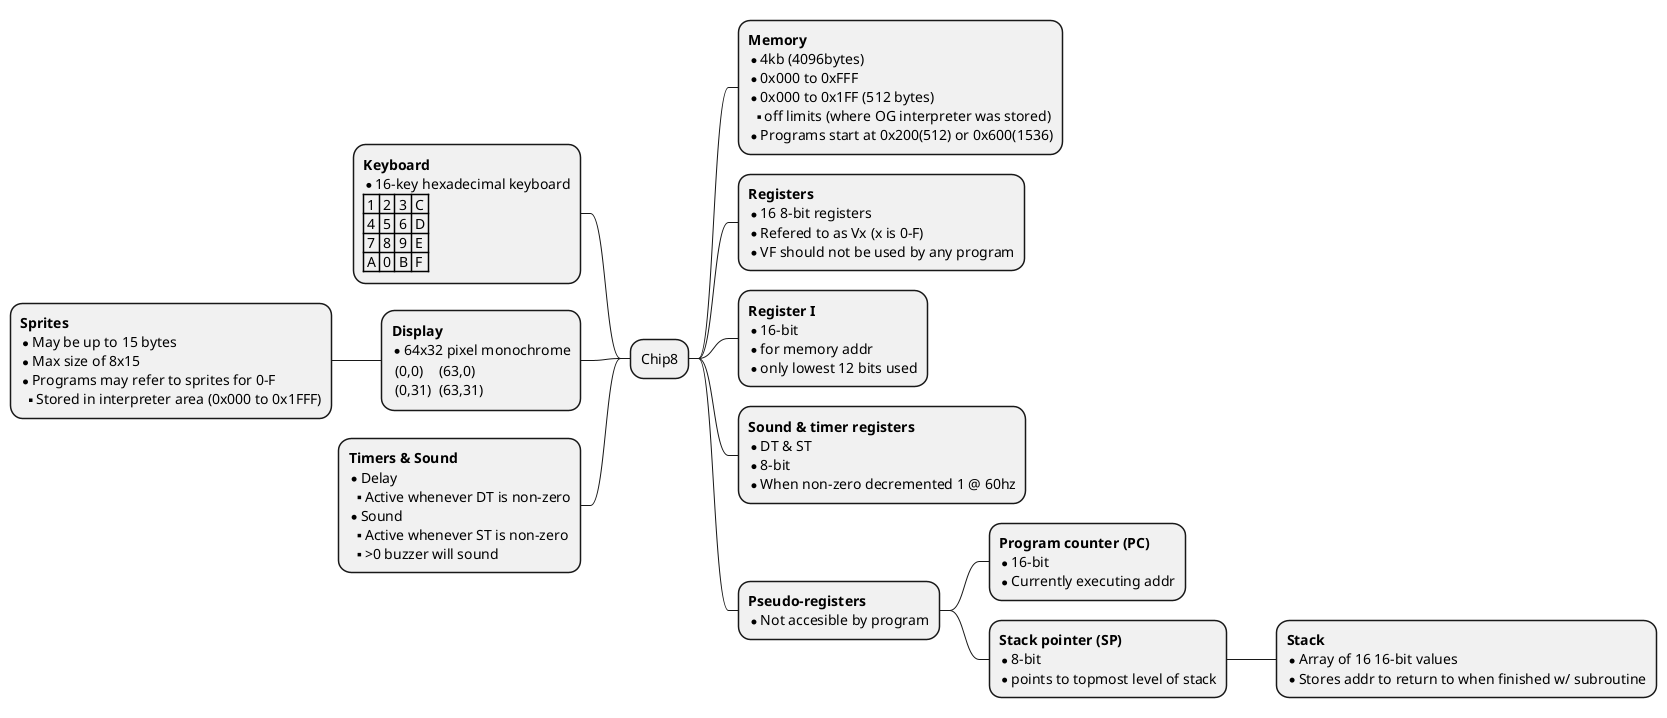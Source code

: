 @startmindmap map
* Chip8
**:**Memory**
* 4kb (4096bytes)
* 0x000 to 0xFFF
* 0x000 to 0x1FF (512 bytes)
** off limits (where OG interpreter was stored)
* Programs start at 0x200(512) or 0x600(1536);

**:**Registers**
* 16 8-bit registers
* Refered to as Vx (x is 0-F)
* VF should not be used by any program;

**:**Register I** 
* 16-bit
* for memory addr
* only lowest 12 bits used;

**:**Sound & timer registers**
* DT & ST
* 8-bit
* When non-zero decremented 1 @ 60hz;

**:**Pseudo-registers**
* Not accesible by program;

***:**Program counter (PC)**
* 16-bit
* Currently executing addr;

***:**Stack pointer (SP)**
* 8-bit
* points to topmost level of stack;

****:**Stack**
* Array of 16 16-bit values
* Stores addr to return to when finished w/ subroutine;

left side

**:**Keyboard**
* 16-key hexadecimal keyboard
| 1 | 2 | 3 | C |
| 4 | 5 | 6 | D |
| 7 | 8 | 9 | E |
| A | 0 | B | F |;

**:**Display**
* 64x32 pixel monochrome
<#transparent,#transparent>| (0,0) | (63,0)|
| (0,31) | (63,31) |;

***:**Sprites**
* May be up to 15 bytes
* Max size of 8x15
* Programs may refer to sprites for 0-F
** Stored in interpreter area (0x000 to 0x1FFF);

**:**Timers & Sound**
* Delay
** Active whenever DT is non-zero
* Sound
** Active whenever ST is non-zero
** >0 buzzer will sound;
@endmindmap
